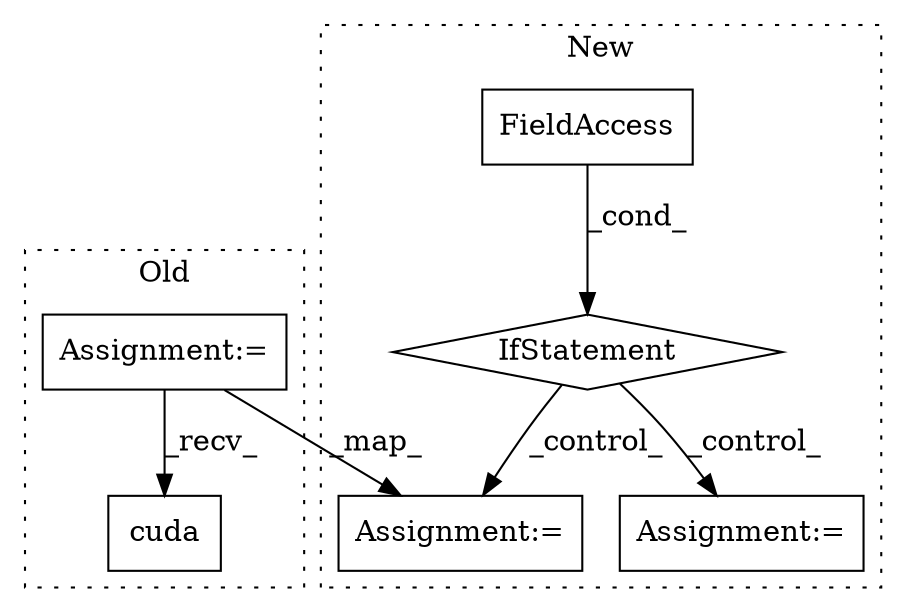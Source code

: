 digraph G {
subgraph cluster0 {
1 [label="cuda" a="32" s="2014" l="6" shape="box"];
4 [label="Assignment:=" a="7" s="1892" l="1" shape="box"];
label = "Old";
style="dotted";
}
subgraph cluster1 {
2 [label="IfStatement" a="25" s="1903,1927" l="4,2" shape="diamond"];
3 [label="Assignment:=" a="7" s="1942" l="1" shape="box"];
5 [label="Assignment:=" a="7" s="2047" l="1" shape="box"];
6 [label="FieldAccess" a="22" s="1907" l="20" shape="box"];
label = "New";
style="dotted";
}
2 -> 3 [label="_control_"];
2 -> 5 [label="_control_"];
4 -> 1 [label="_recv_"];
4 -> 5 [label="_map_"];
6 -> 2 [label="_cond_"];
}